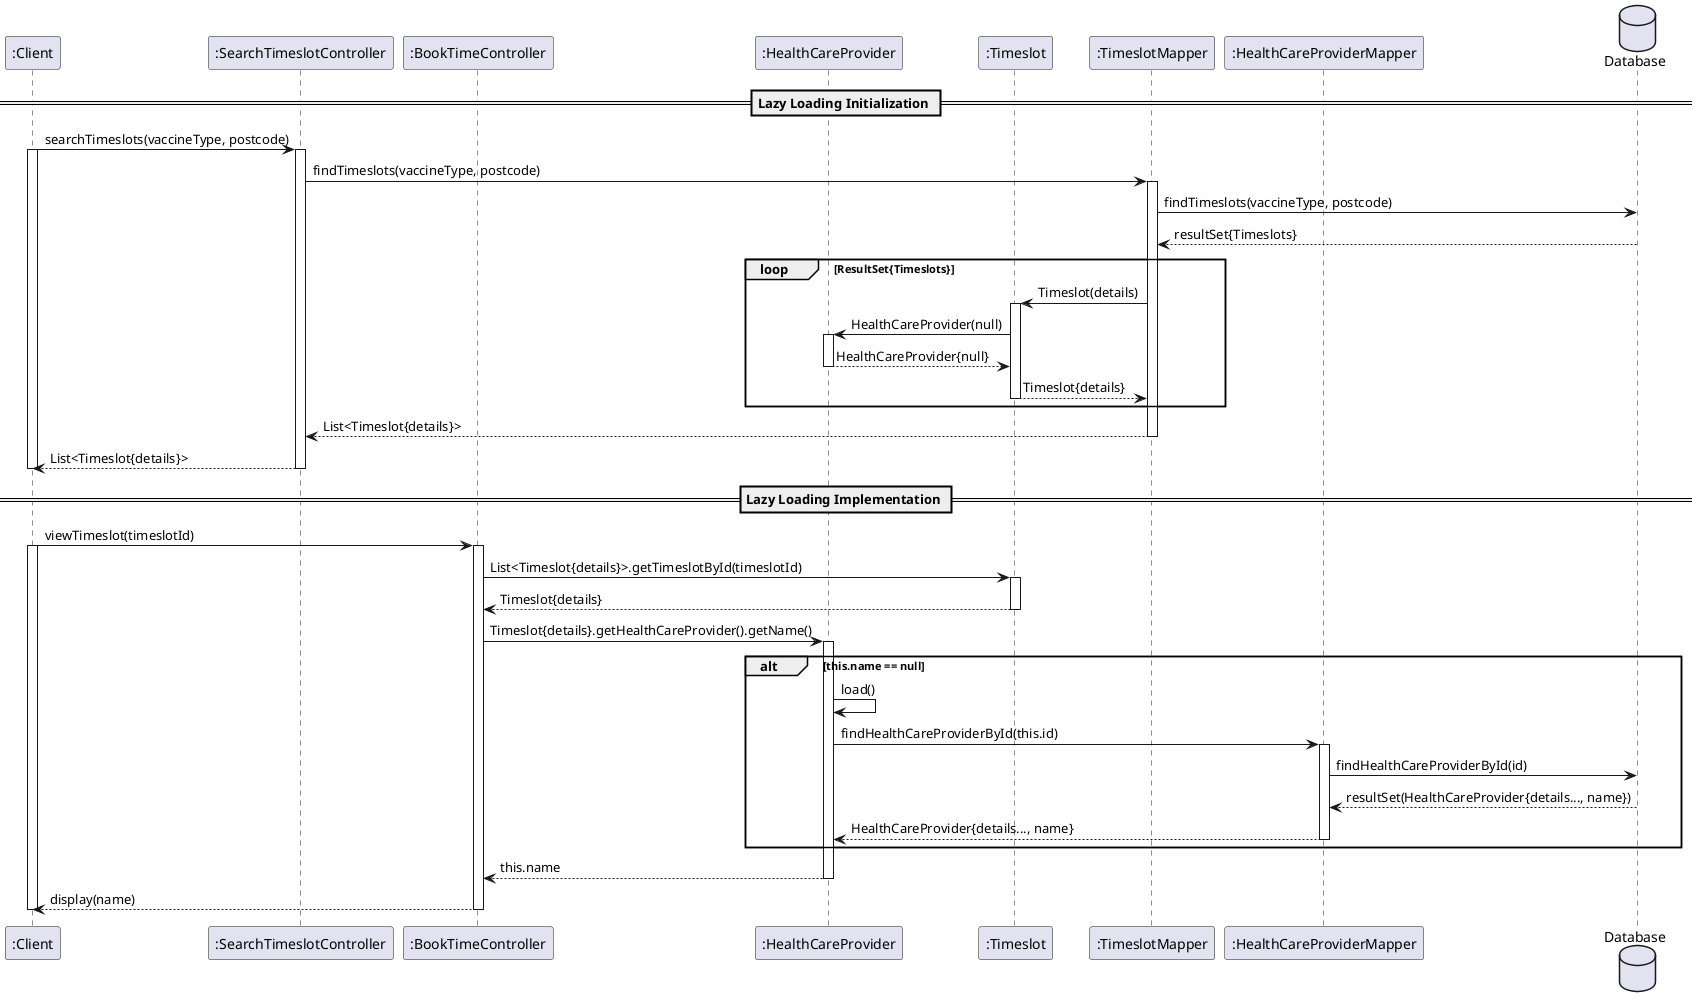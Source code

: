 @startuml
'https://plantuml.com/sequence-diagram

skinparam linetype polyline

participant ":Client" as Client
participant ":SearchTimeslotController" as SearchController
participant ":BookTimeController" as BookController
participant ":HealthCareProvider" as HCP
participant ":Timeslot" as Timeslot
participant ":TimeslotMapper" as TimeslotMapper
participant ":HealthCareProviderMapper" as HCPMapper
database "Database" as DB

== Lazy Loading Initialization ==
Client -> SearchController: searchTimeslots(vaccineType, postcode)
activate Client
activate SearchController
SearchController -> TimeslotMapper: findTimeslots(vaccineType, postcode)
activate TimeslotMapper
TimeslotMapper -> DB: findTimeslots(vaccineType, postcode)
DB --> TimeslotMapper: resultSet{Timeslots}
loop ResultSet{Timeslots}
    TimeslotMapper -> Timeslot: Timeslot(details)
    activate Timeslot
    Timeslot -> HCP: HealthCareProvider(null)
    activate HCP
    HCP --> Timeslot: HealthCareProvider{null}
    deactivate HCP
    Timeslot --> TimeslotMapper: Timeslot{details}
    deactivate Timeslot
end
TimeslotMapper --> SearchController: List<Timeslot{details}>
deactivate TimeslotMapper
SearchController --> Client: List<Timeslot{details}>
deactivate SearchController
deactivate Client

== Lazy Loading Implementation ==
Client -> BookController: viewTimeslot(timeslotId)
activate Client
activate BookController
BookController -> Timeslot: List<Timeslot{details}>.getTimeslotById(timeslotId)
activate Timeslot
Timeslot --> BookController: Timeslot{details}
deactivate Timeslot
BookController -> HCP: Timeslot{details}.getHealthCareProvider().getName()
activate HCP
alt this.name == null
    HCP -> HCP: load()
    HCP -> HCPMapper: findHealthCareProviderById(this.id)
    activate HCPMapper
    HCPMapper -> DB: findHealthCareProviderById(id)
    DB --> HCPMapper: resultSet(HealthCareProvider{details..., name})
    HCPMapper --> HCP: HealthCareProvider{details..., name}
    deactivate HCPMapper
end
HCP --> BookController: this.name
deactivate HCP
BookController --> Client: display(name)
deactivate BookController
deactivate Client
@enduml